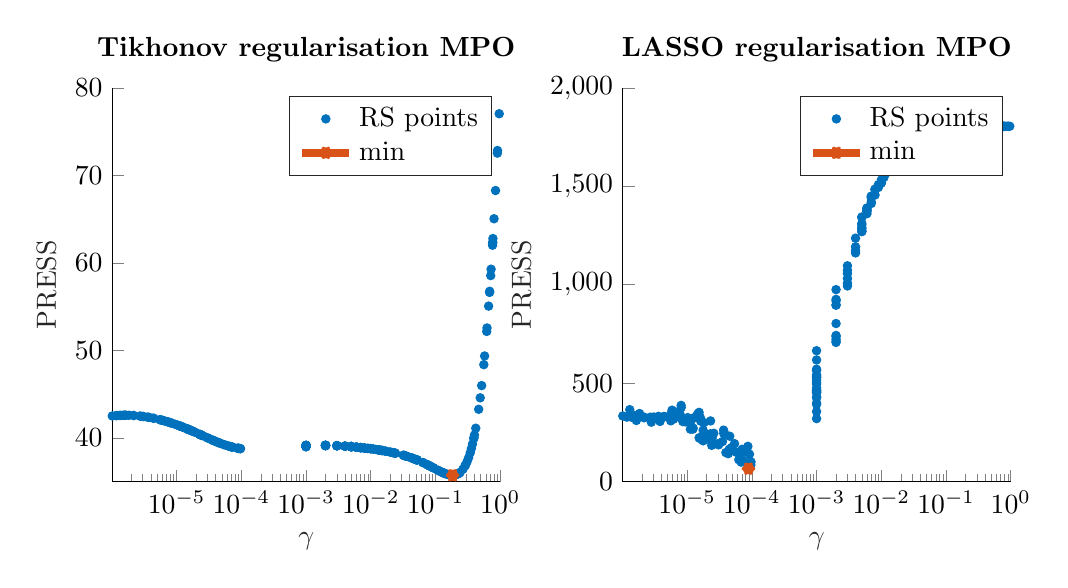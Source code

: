 % This file was created by matlab2tikz.
%
\definecolor{mycolor1}{rgb}{0.0,0.447,0.741}%
\definecolor{mycolor2}{rgb}{0.85,0.325,0.098}%
%
\begin{tikzpicture}

\begin{axis}[%
width=4.927cm,
height=5cm,
at={(0cm,0cm)},
scale only axis,
xmode=log,
xmin=1.015e-06,
xmax=1,
xminorticks=true,
xlabel style={font=\color{white!15!black}},
xlabel={$\gamma$},
ymin=35,
ymax=80,
ylabel style={font=\color{white!15!black}},
ylabel={PRESS},
axis background/.style={fill=white},
title style={font=\bfseries},
title={Tikhonov regularisation MPO},
axis x line*=bottom,
axis y line*=left,
legend style={legend cell align=left, align=left, draw=white!15!black}
]
\addplot[only marks, mark=*, mark options={}, mark size=1.5pt, color=mycolor1, fill=mycolor1] table[row sep=crcr]{%
x	y\\
7.752e-06	41.767\\
0.002	39.135\\
0.772	62.779\\
0.014	38.605\\
1.124e-05	41.358\\
0.001	39.094\\
2.71e-06	42.492\\
9.193e-05	38.789\\
0.013	38.641\\
0.013	38.633\\
0.147	35.861\\
0.766	62.346\\
0.052	37.47\\
0.008	38.817\\
0.007	38.902\\
0.049	37.527\\
0.001	39.02\\
0.625	52.557\\
6.589e-05	39.024\\
0.0	38.674\\
1.6e-05	40.902\\
5.591e-06	42.067\\
0.013	38.629\\
1.167e-06	42.545\\
0.001	39.132\\
0.015	38.562\\
0.082	36.778\\
0.574	49.357\\
0.662	55.058\\
0.006	38.926\\
0.0	38.747\\
0.0	38.673\\
0.081	36.797\\
0.159	35.782\\
0.037	37.87\\
0.001	39.123\\
8.683e-05	38.82\\
9.722e-05	38.762\\
2.301e-05	40.384\\
3.108e-06	42.435\\
0.176	35.727\\
0.761	62.014\\
1.554e-06	42.593\\
0.047	37.589\\
0.0	38.82\\
0.002	39.115\\
1.547e-05	40.948\\
0.186	35.72\\
0.005	38.964\\
3.579e-06	42.358\\
0.0	38.743\\
5.39e-05	39.225\\
0.017	38.482\\
1.238e-05	41.237\\
0.001	39.02\\
1.3e-06	42.563\\
0.005	39.0\\
0.035	37.904\\
0.009	38.783\\
0.266	36.413\\
0.002	39.135\\
1.177e-06	42.545\\
0.008	38.817\\
0.908	72.841\\
0.006	38.936\\
9.139e-05	38.792\\
0.205	35.768\\
0.008	38.818\\
0.138	35.942\\
1.015e-06	42.502\\
1.681e-05	40.832\\
0.123	36.103\\
0.231	35.955\\
0.093	36.561\\
0.001	39.118\\
3.519e-05	39.769\\
0.135	35.966\\
0.001	39.062\\
0.0	38.697\\
0.11	36.285\\
0.003	39.108\\
4.554e-05	39.425\\
0.003	39.103\\
0.241	36.062\\
0.005	39.012\\
0.014	38.589\\
0.344	38.29\\
0.228	35.925\\
0.042	37.719\\
0.766	62.307\\
0.002	39.127\\
0.001	39.109\\
2.177e-06	42.55\\
0.0	38.871\\
0.09	36.614\\
4.875e-05	39.342\\
0.001	39.129\\
1.433e-05	41.047\\
1.843e-06	42.579\\
0.052	37.47\\
0.687	56.752\\
0.007	38.863\\
0.39	39.927\\
0.0	38.886\\
0.619	52.165\\
2.287e-05	40.392\\
2.797e-06	42.474\\
7.317e-05	38.936\\
5.525e-06	42.076\\
0.002	39.135\\
1.543e-06	42.574\\
0.024	38.247\\
8.871e-05	38.808\\
0.0	38.952\\
0.004	39.03\\
3.658e-05	39.715\\
1.829e-05	40.716\\
2.166e-06	42.558\\
0.01	38.769\\
0.005	39.002\\
0.138	35.937\\
0.006	38.949\\
0.003	39.111\\
0.0	38.802\\
0.007	38.861\\
0.0	38.672\\
0.017	38.47\\
1.768e-05	40.761\\
0.0	38.902\\
0.05	37.51\\
6.291e-05	39.067\\
0.023	38.285\\
0.006	38.939\\
1.274e-05	41.201\\
0.006	38.933\\
0.002	39.123\\
0.184	35.72\\
0.465	43.264\\
9.203e-05	38.789\\
3.814e-06	42.334\\
0.064	37.179\\
8.091e-06	41.723\\
0.803	65.042\\
0.0	38.716\\
0.109	36.295\\
0.004	39.05\\
0.0	38.943\\
0.001	39.083\\
1.48e-05	41.008\\
2.395e-05	40.326\\
6.176e-06	41.983\\
0.558	48.366\\
0.002	39.135\\
0.052	37.473\\
6.828e-05	38.994\\
0.022	38.321\\
8.591e-06	41.657\\
0.0	38.675\\
0.0	38.748\\
0.011	38.704\\
4.481e-05	39.445\\
0.001	39.099\\
2.437e-05	40.3\\
1.37e-06	42.567\\
0.195	35.732\\
1.646e-06	42.575\\
0.035	37.902\\
7.53e-06	41.798\\
0.005	38.986\\
7.076e-05	38.963\\
0.001	38.968\\
3.605e-06	42.363\\
0.006	38.924\\
8.995e-05	38.801\\
9.519e-06	41.552\\
5.843e-06	42.025\\
0.08	36.815\\
6.509e-06	41.93\\
0.29	36.875\\
0.005	39.011\\
1.227e-05	41.247\\
0.308	37.282\\
0.0	38.679\\
9.638e-05	38.767\\
5.688e-05	39.168\\
0.022	38.296\\
0.847	68.267\\
0.005	38.991\\
0.001	39.124\\
0.02	38.383\\
4.464e-06	42.23\\
0.904	72.54\\
2.583e-05	40.213\\
0.723	59.276\\
0.002	39.124\\
1.449e-05	41.037\\
1.767e-05	40.763\\
0.0	38.691\\
0.012	38.677\\
0.003	39.086\\
8.099e-06	41.721\\
0.0	38.673\\
2.383e-05	40.332\\
0.325	37.732\\
0.032	38.014\\
0.359	38.787\\
0.05	37.512\\
0.001	39.005\\
0.074	36.939\\
2.273e-05	40.401\\
3.68e-05	39.707\\
0.0	38.673\\
3.068e-05	39.965\\
0.001	39.086\\
0.015	38.553\\
0.0	38.709\\
0.001	39.118\\
1.538e-05	40.956\\
3.973e-05	39.601\\
1.098e-05	41.385\\
1.021e-05	41.468\\
0.0	38.92\\
0.965	77.044\\
1.127e-05	41.351\\
0.002	39.127\\
0.373	39.293\\
0.01	38.769\\
0.127	36.06\\
0.0	38.696\\
0.003	39.092\\
4.314e-05	39.493\\
2.312e-05	40.376\\
0.4	40.324\\
0.133	35.991\\
0.004	39.058\\
0.001	39.116\\
1.474e-06	42.572\\
0.0	38.682\\
0.001	39.113\\
0.001	39.107\\
0.01	38.744\\
0.015	38.553\\
0.007	38.871\\
0.517	45.973\\
0.009	38.804\\
0.076	36.911\\
0.166	35.753\\
0.0	38.832\\
0.064	37.173\\
7.208e-05	38.948\\
0.043	37.708\\
0.02	38.365\\
0.074	36.948\\
0.007	38.894\\
0.001	39.059\\
0.0	38.888\\
0.001	39.115\\
0.0	38.677\\
0.024	38.236\\
0.004	39.063\\
0.005	39.008\\
1.624e-05	40.88\\
0.015	38.536\\
6.137e-06	41.987\\
0.0	38.673\\
1.645e-06	42.588\\
0.419	41.099\\
0.003	39.097\\
0.122	36.116\\
0.491	44.572\\
2.989e-06	42.458\\
7.198e-06	41.841\\
0.685	56.622\\
0.001	39.092\\
0.011	38.721\\
0.0	38.937\\
0.393	40.018\\
0.017	38.464\\
0.013	38.631\\
0.01	38.763\\
0.002	39.134\\
1.098e-05	41.387\\
0.713	58.547\\
0.033	37.968\\
3.839e-05	39.648\\
0.005	38.963\\
0.218	35.845\\
0.093	36.564\\
0.009	38.793\\
0.043	37.707\\
0.082	36.787\\
3.002e-05	39.995\\
0.032	38.008\\
0.002	39.135\\
0.288	36.834\\
0.001	39.089\\
0.008	38.854\\
1.949e-05	40.622\\
4.367e-06	42.248\\
1.531e-05	40.96\\
};
\addlegendentry{RS points}

\addplot [color=mycolor2, line width=3.0pt, draw=none, mark=asterisk, mark options={solid, mycolor2}]
  table[row sep=crcr]{%
0.184	35.72\\
};
\addlegendentry{min}

\end{axis}

\begin{axis}[%
width=4.927cm,
height=5cm,
at={(6.484cm,0cm)},
scale only axis,
xmode=log,
xmin=1.015e-06,
xmax=1,
xminorticks=true,
xlabel style={font=\color{white!15!black}},
xlabel={$\gamma$},
ymin=0,
ymax=2000,
ylabel style={font=\color{white!15!black}},
ylabel={PRESS},
axis background/.style={fill=white},
title style={font=\bfseries},
title={LASSO regularisation MPO},
axis x line*=bottom,
axis y line*=left,
legend style={legend cell align=left, align=left, draw=white!15!black}
]
\addplot[only marks, mark=*, mark options={}, mark size=1.5pt, color=mycolor1, fill=mycolor1] table[row sep=crcr]{%
x	y\\
7.752e-06	343.679\\
0.002	712.901\\
0.772	1804.685\\
0.014	1601.706\\
1.124e-05	266.107\\
0.001	462.604\\
2.71e-06	327.008\\
9.193e-05	138.845\\
0.013	1585.971\\
0.013	1589.619\\
0.147	1791.769\\
0.766	1804.671\\
0.052	1779.798\\
0.008	1484.447\\
0.007	1412.958\\
0.049	1779.433\\
0.001	392.448\\
0.625	1804.208\\
6.589e-05	152.179\\
0.0	71.69\\
1.6e-05	325.038\\
5.591e-06	308.642\\
0.013	1591.299\\
1.167e-06	328.412\\
0.001	664.805\\
0.015	1618.844\\
0.082	1784.22\\
0.574	1803.956\\
0.662	1804.36\\
0.006	1387.292\\
0.0	70.907\\
0.0	112.881\\
0.081	1784.09\\
0.159	1792.894\\
0.037	1754.179\\
0.001	564.368\\
8.683e-05	179.075\\
9.722e-05	99.954\\
2.301e-05	308.154\\
3.108e-06	326.656\\
0.176	1794.226\\
0.761	1804.66\\
1.554e-06	329.339\\
0.047	1779.027\\
0.0	139.87\\
0.002	975.129\\
1.547e-05	221.013\\
0.186	1794.935\\
0.005	1342.113\\
3.579e-06	325.762\\
0.0	83.645\\
5.39e-05	192.639\\
0.017	1642.104\\
1.238e-05	271.683\\
0.001	399.009\\
1.3e-06	365.409\\
0.005	1289.81\\
0.035	1748.644\\
0.009	1507.815\\
0.266	1799.104\\
0.002	723.379\\
1.177e-06	328.056\\
0.008	1484.472\\
0.908	1804.932\\
0.006	1376.159\\
9.139e-05	67.881\\
0.205	1796.204\\
0.008	1483.585\\
0.138	1790.851\\
1.015e-06	333.362\\
1.681e-05	213.683\\
0.123	1789.305\\
0.231	1797.629\\
0.093	1785.718\\
0.001	541.901\\
3.519e-05	203.349\\
0.135	1790.597\\
0.001	426.07\\
0.0	167.141\\
0.11	1787.785\\
0.003	1008.355\\
4.554e-05	230.355\\
0.003	1031.971\\
0.241	1798.092\\
0.005	1269.921\\
0.014	1608.468\\
0.344	1801.324\\
0.228	1797.47\\
0.042	1774.521\\
0.766	1804.669\\
0.002	896.598\\
0.001	503.149\\
2.177e-06	326.908\\
0.0	197.717\\
0.09	1785.343\\
4.875e-05	172.593\\
0.001	617.84\\
1.433e-05	339.129\\
1.843e-06	345.773\\
0.052	1779.799\\
0.687	1804.447\\
0.007	1448.079\\
0.39	1802.181\\
0.0	173.167\\
0.619	1804.181\\
2.287e-05	242.659\\
2.797e-06	301.857\\
7.317e-05	146.502\\
5.525e-06	339.635\\
0.002	736.708\\
1.543e-06	334.577\\
0.024	1691.582\\
8.871e-05	65.577\\
0.0	274.228\\
0.004	1236.476\\
3.658e-05	261.363\\
1.829e-05	299.758\\
2.166e-06	323.987\\
0.01	1517.052\\
0.005	1285.846\\
0.138	1790.903\\
0.006	1360.755\\
0.003	993.765\\
0.0	128.089\\
0.007	1449.902\\
0.0	102.054\\
0.017	1644.561\\
1.768e-05	207.108\\
0.0	181.653\\
0.05	1779.541\\
6.291e-05	111.069\\
0.023	1684.889\\
0.006	1372.587\\
1.274e-05	324.361\\
0.006	1379.817\\
0.002	925.52\\
0.184	1794.804\\
0.465	1803.13\\
9.203e-05	98.976\\
3.814e-06	305.414\\
0.064	1781.631\\
8.091e-06	386.86\\
0.803	1804.753\\
0.0	130.449\\
0.109	1787.704\\
0.004	1192.676\\
0.0	255.537\\
0.001	451.531\\
1.48e-05	345.788\\
2.395e-05	184.122\\
6.176e-06	317.334\\
0.558	1803.86\\
0.002	706.942\\
0.052	1779.776\\
6.828e-05	98.87\\
0.022	1678.336\\
8.591e-06	304.72\\
0.0	71.953\\
0.0	120.182\\
0.011	1555.124\\
4.481e-05	164.261\\
0.001	475.431\\
2.437e-05	221.329\\
1.37e-06	327.512\\
0.195	1795.539\\
1.646e-06	333.484\\
0.035	1748.922\\
7.53e-06	331.854\\
0.005	1311.199\\
7.076e-05	164.115\\
0.001	319.834\\
3.605e-06	331.47\\
0.006	1389.631\\
8.995e-05	80.519\\
9.519e-06	303.014\\
5.843e-06	362.749\\
0.08	1783.972\\
6.509e-06	351.339\\
0.29	1799.933\\
0.005	1270.865\\
1.227e-05	266.523\\
0.308	1800.45\\
0.0	128.274\\
9.638e-05	84.435\\
5.688e-05	149.832\\
0.022	1683.046\\
0.847	1804.836\\
0.005	1303.794\\
0.001	570.776\\
0.02	1665.592\\
4.464e-06	330.174\\
0.904	1804.927\\
2.583e-05	245.34\\
0.723	1804.559\\
0.002	917.414\\
1.449e-05	328.573\\
1.767e-05	261.156\\
0.0	97.964\\
0.012	1568.839\\
0.003	1096.264\\
8.099e-06	375.791\\
0.0	102.577\\
2.383e-05	213.943\\
0.325	1800.893\\
0.032	1730.714\\
0.359	1801.635\\
0.05	1779.527\\
0.001	355.627\\
0.074	1783.158\\
2.273e-05	239.438\\
3.68e-05	244.591\\
0.0	76.743\\
3.068e-05	186.631\\
0.001	454.239\\
0.015	1622.562\\
0.0	69.507\\
0.001	536.446\\
1.538e-05	222.643\\
3.973e-05	147.326\\
1.098e-05	307.266\\
1.021e-05	324.817\\
0.0	274.539\\
0.965	1805.004\\
1.127e-05	302.69\\
0.002	896.621\\
0.373	1801.901\\
0.01	1516.716\\
0.127	1789.695\\
0.0	86.428\\
0.003	1073.443\\
4.314e-05	141.755\\
2.312e-05	210.654\\
0.4	1802.334\\
0.133	1790.345\\
0.004	1174.493\\
0.001	530.119\\
1.474e-06	327.297\\
0.0	95.346\\
0.001	515.232\\
0.001	495.77\\
0.01	1532.296\\
0.015	1622.405\\
0.007	1441.788\\
0.517	1803.579\\
0.009	1494.067\\
0.076	1783.344\\
0.166	1793.445\\
0.0	152.997\\
0.064	1781.67\\
7.208e-05	107.957\\
0.043	1775.502\\
0.02	1669.826\\
0.074	1783.1\\
0.007	1420.493\\
0.001	429.493\\
0.0	209.179\\
0.001	527.946\\
0.0	88.636\\
0.024	1693.443\\
0.004	1161.582\\
0.005	1276.134\\
1.624e-05	306.621\\
0.015	1628.847\\
6.137e-06	320.108\\
0.0	71.405\\
1.645e-06	310.39\\
0.419	1802.593\\
0.003	1057.298\\
0.122	1789.186\\
0.491	1803.369\\
2.989e-06	327.17\\
7.198e-06	330.088\\
0.685	1804.441\\
0.001	463.512\\
0.011	1545.654\\
0.0	282.841\\
0.393	1802.218\\
0.017	1645.959\\
0.013	1590.269\\
0.01	1520.442\\
0.002	802.903\\
1.098e-05	300.875\\
0.713	1804.529\\
0.033	1738.255\\
3.839e-05	240.911\\
0.005	1343.8\\
0.218	1796.963\\
0.093	1785.693\\
0.009	1500.962\\
0.043	1775.649\\
0.082	1784.161\\
3.002e-05	192.168\\
0.032	1731.751\\
0.002	742.249\\
0.288	1799.872\\
0.001	455.102\\
0.008	1455.864\\
1.949e-05	233.068\\
4.367e-06	330.487\\
1.531e-05	351.561\\
};
\addlegendentry{RS points}

\addplot [color=mycolor2, line width=3.0pt, draw=none, mark=asterisk, mark options={solid, mycolor2}]
  table[row sep=crcr]{%
8.871e-05	65.577\\
};
\addlegendentry{min}

\end{axis}
\end{tikzpicture}%